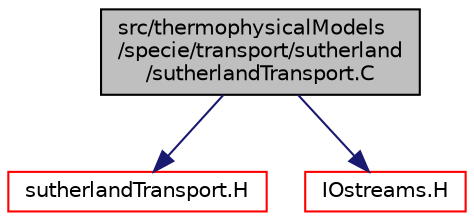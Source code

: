 digraph "src/thermophysicalModels/specie/transport/sutherland/sutherlandTransport.C"
{
  bgcolor="transparent";
  edge [fontname="Helvetica",fontsize="10",labelfontname="Helvetica",labelfontsize="10"];
  node [fontname="Helvetica",fontsize="10",shape=record];
  Node0 [label="src/thermophysicalModels\l/specie/transport/sutherland\l/sutherlandTransport.C",height=0.2,width=0.4,color="black", fillcolor="grey75", style="filled", fontcolor="black"];
  Node0 -> Node1 [color="midnightblue",fontsize="10",style="solid",fontname="Helvetica"];
  Node1 [label="sutherlandTransport.H",height=0.2,width=0.4,color="red",URL="$a17177.html"];
  Node0 -> Node90 [color="midnightblue",fontsize="10",style="solid",fontname="Helvetica"];
  Node90 [label="IOstreams.H",height=0.2,width=0.4,color="red",URL="$a09830.html",tooltip="Useful combination of include files which define Sin, Sout and Serr and the use of IO streams general..."];
}
